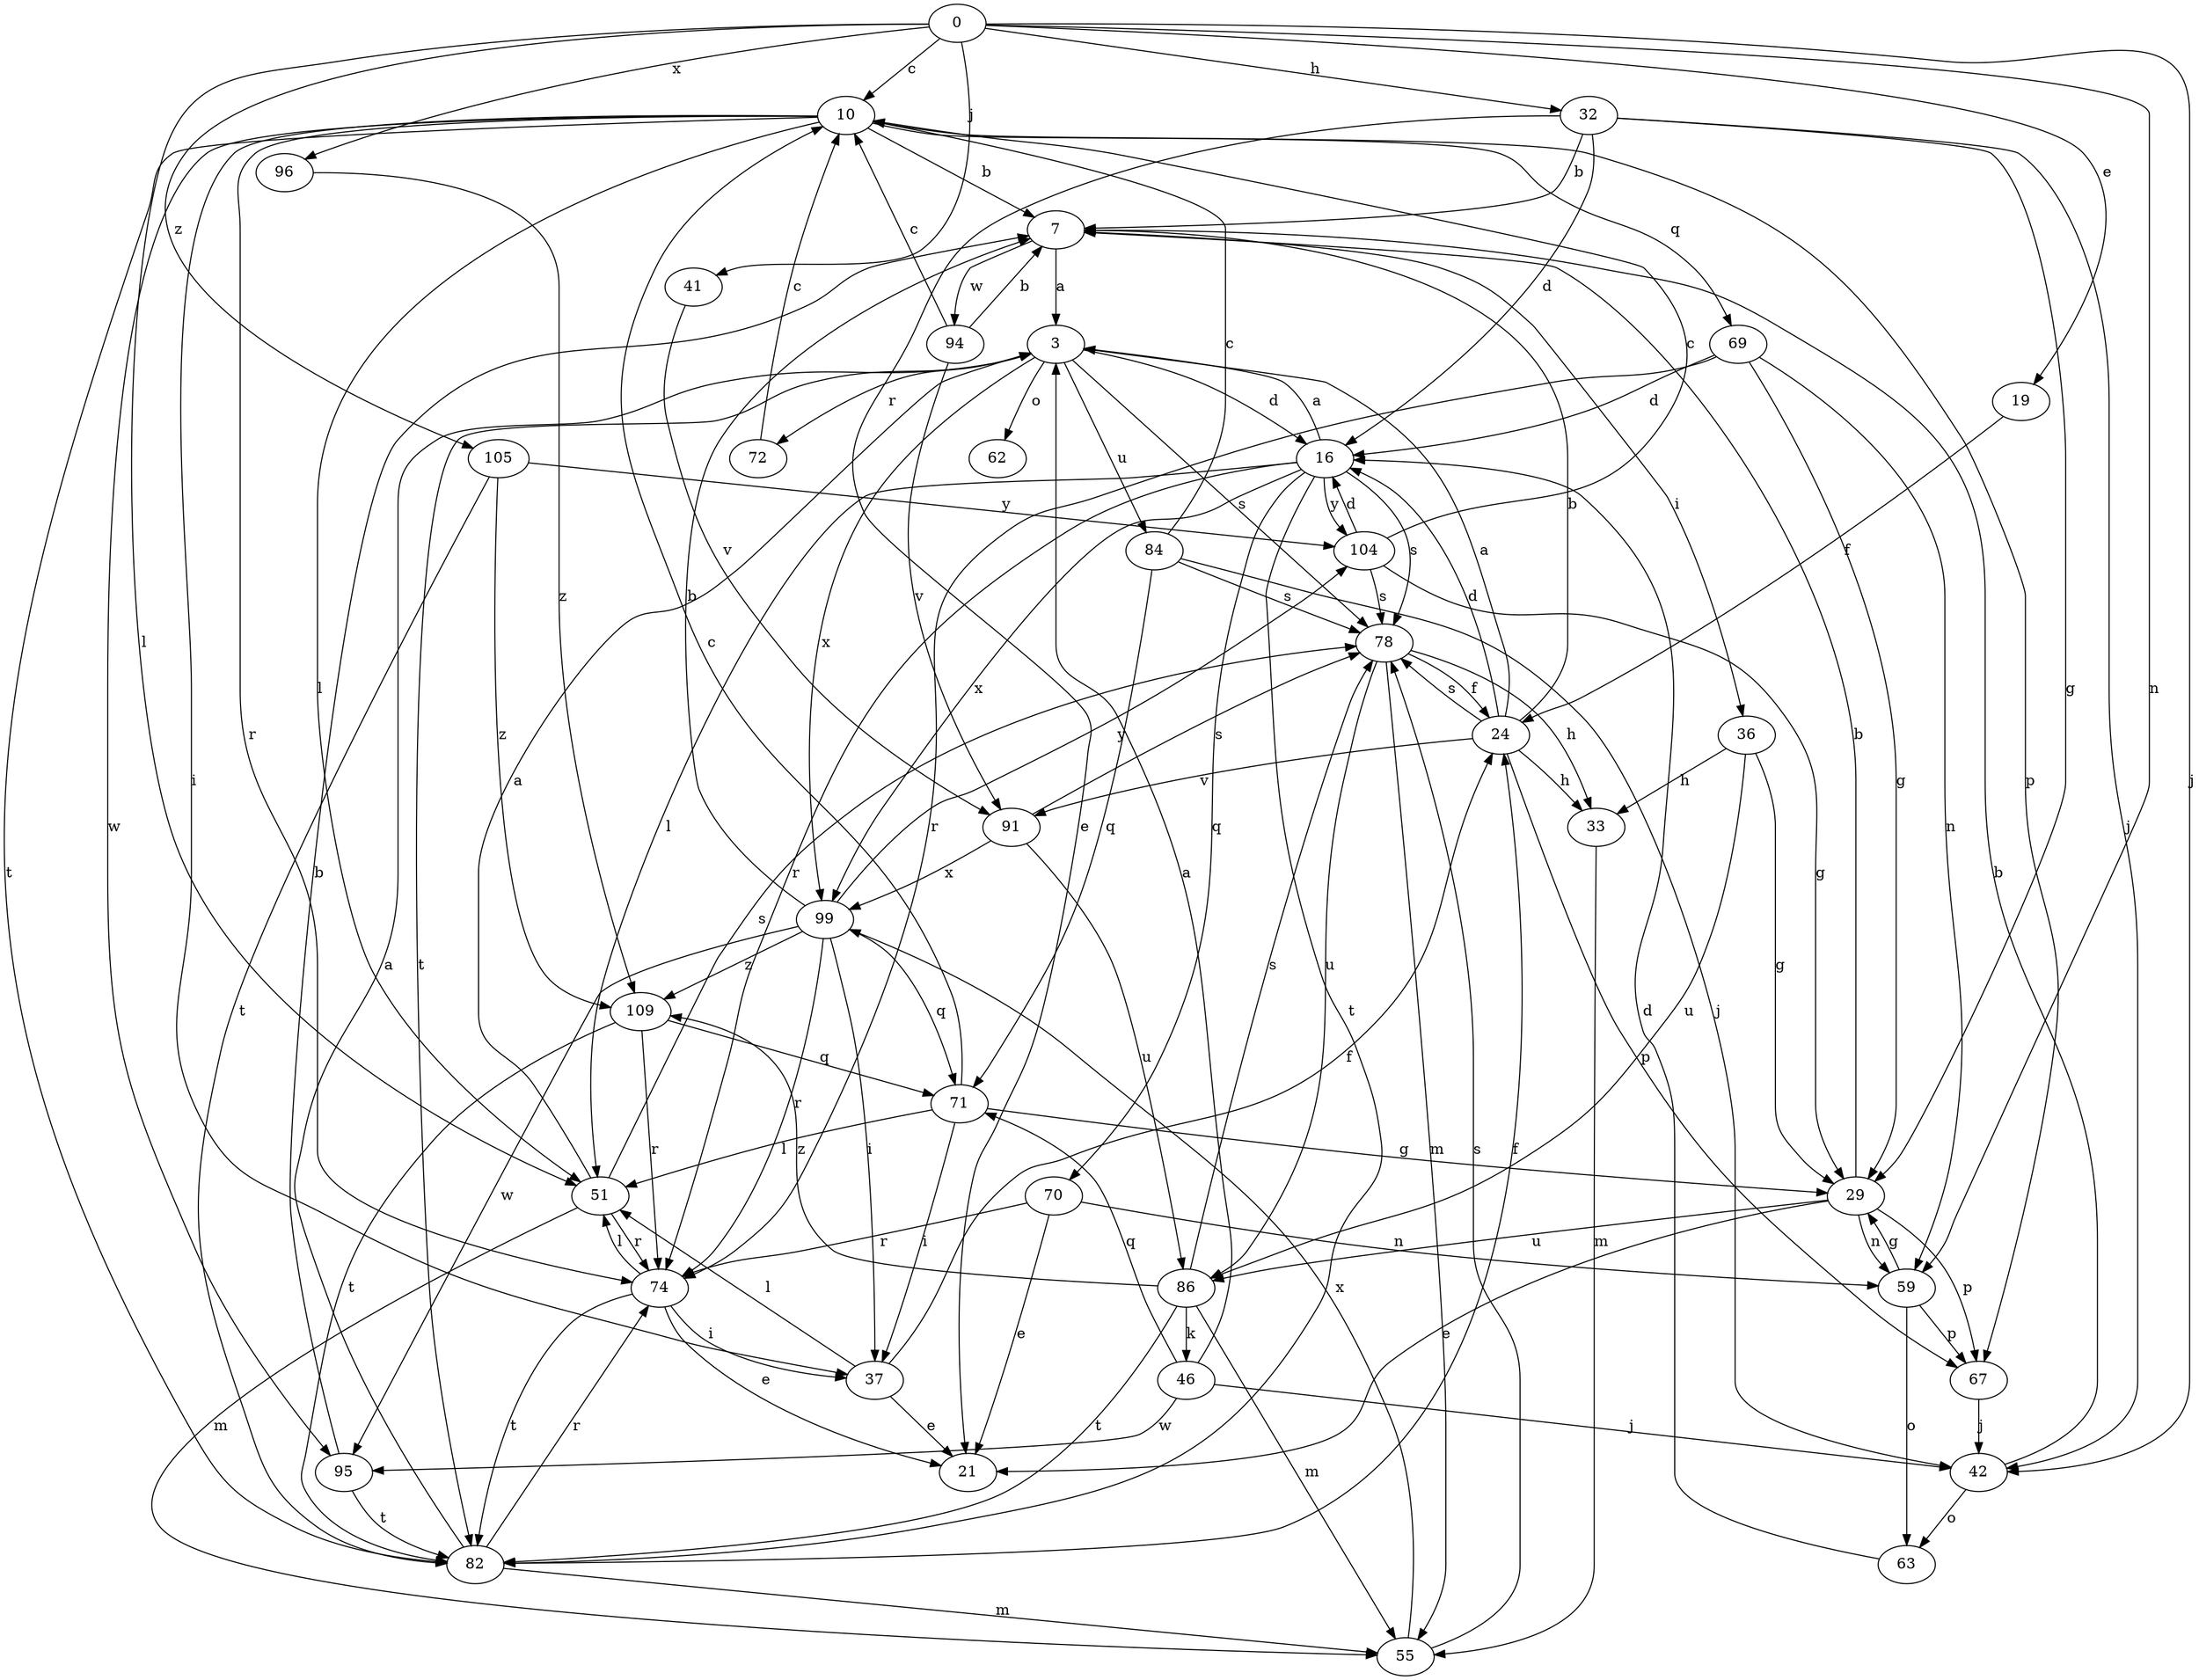 strict digraph  {
0;
3;
7;
10;
16;
19;
21;
24;
29;
32;
33;
36;
37;
41;
42;
46;
51;
55;
59;
62;
63;
67;
69;
70;
71;
72;
74;
78;
82;
84;
86;
91;
94;
95;
96;
99;
104;
105;
109;
0 -> 10  [label=c];
0 -> 19  [label=e];
0 -> 32  [label=h];
0 -> 41  [label=j];
0 -> 42  [label=j];
0 -> 51  [label=l];
0 -> 59  [label=n];
0 -> 96  [label=x];
0 -> 105  [label=z];
3 -> 16  [label=d];
3 -> 62  [label=o];
3 -> 72  [label=r];
3 -> 78  [label=s];
3 -> 82  [label=t];
3 -> 84  [label=u];
3 -> 99  [label=x];
7 -> 3  [label=a];
7 -> 36  [label=i];
7 -> 94  [label=w];
10 -> 7  [label=b];
10 -> 37  [label=i];
10 -> 51  [label=l];
10 -> 67  [label=p];
10 -> 69  [label=q];
10 -> 74  [label=r];
10 -> 82  [label=t];
10 -> 95  [label=w];
16 -> 3  [label=a];
16 -> 51  [label=l];
16 -> 70  [label=q];
16 -> 74  [label=r];
16 -> 78  [label=s];
16 -> 82  [label=t];
16 -> 99  [label=x];
16 -> 104  [label=y];
19 -> 24  [label=f];
24 -> 3  [label=a];
24 -> 7  [label=b];
24 -> 16  [label=d];
24 -> 33  [label=h];
24 -> 67  [label=p];
24 -> 78  [label=s];
24 -> 91  [label=v];
29 -> 7  [label=b];
29 -> 21  [label=e];
29 -> 59  [label=n];
29 -> 67  [label=p];
29 -> 86  [label=u];
32 -> 7  [label=b];
32 -> 16  [label=d];
32 -> 21  [label=e];
32 -> 29  [label=g];
32 -> 42  [label=j];
33 -> 55  [label=m];
36 -> 29  [label=g];
36 -> 33  [label=h];
36 -> 86  [label=u];
37 -> 21  [label=e];
37 -> 24  [label=f];
37 -> 51  [label=l];
41 -> 91  [label=v];
42 -> 7  [label=b];
42 -> 63  [label=o];
46 -> 3  [label=a];
46 -> 42  [label=j];
46 -> 71  [label=q];
46 -> 95  [label=w];
51 -> 3  [label=a];
51 -> 55  [label=m];
51 -> 74  [label=r];
51 -> 78  [label=s];
55 -> 78  [label=s];
55 -> 99  [label=x];
59 -> 29  [label=g];
59 -> 63  [label=o];
59 -> 67  [label=p];
63 -> 16  [label=d];
67 -> 42  [label=j];
69 -> 16  [label=d];
69 -> 29  [label=g];
69 -> 59  [label=n];
69 -> 74  [label=r];
70 -> 21  [label=e];
70 -> 59  [label=n];
70 -> 74  [label=r];
71 -> 10  [label=c];
71 -> 29  [label=g];
71 -> 37  [label=i];
71 -> 51  [label=l];
72 -> 10  [label=c];
74 -> 21  [label=e];
74 -> 37  [label=i];
74 -> 51  [label=l];
74 -> 82  [label=t];
78 -> 24  [label=f];
78 -> 33  [label=h];
78 -> 55  [label=m];
78 -> 86  [label=u];
82 -> 3  [label=a];
82 -> 24  [label=f];
82 -> 55  [label=m];
82 -> 74  [label=r];
84 -> 10  [label=c];
84 -> 42  [label=j];
84 -> 71  [label=q];
84 -> 78  [label=s];
86 -> 46  [label=k];
86 -> 55  [label=m];
86 -> 78  [label=s];
86 -> 82  [label=t];
86 -> 109  [label=z];
91 -> 78  [label=s];
91 -> 86  [label=u];
91 -> 99  [label=x];
94 -> 7  [label=b];
94 -> 10  [label=c];
94 -> 91  [label=v];
95 -> 7  [label=b];
95 -> 82  [label=t];
96 -> 109  [label=z];
99 -> 7  [label=b];
99 -> 37  [label=i];
99 -> 71  [label=q];
99 -> 74  [label=r];
99 -> 95  [label=w];
99 -> 104  [label=y];
99 -> 109  [label=z];
104 -> 10  [label=c];
104 -> 16  [label=d];
104 -> 29  [label=g];
104 -> 78  [label=s];
105 -> 82  [label=t];
105 -> 104  [label=y];
105 -> 109  [label=z];
109 -> 71  [label=q];
109 -> 74  [label=r];
109 -> 82  [label=t];
}
